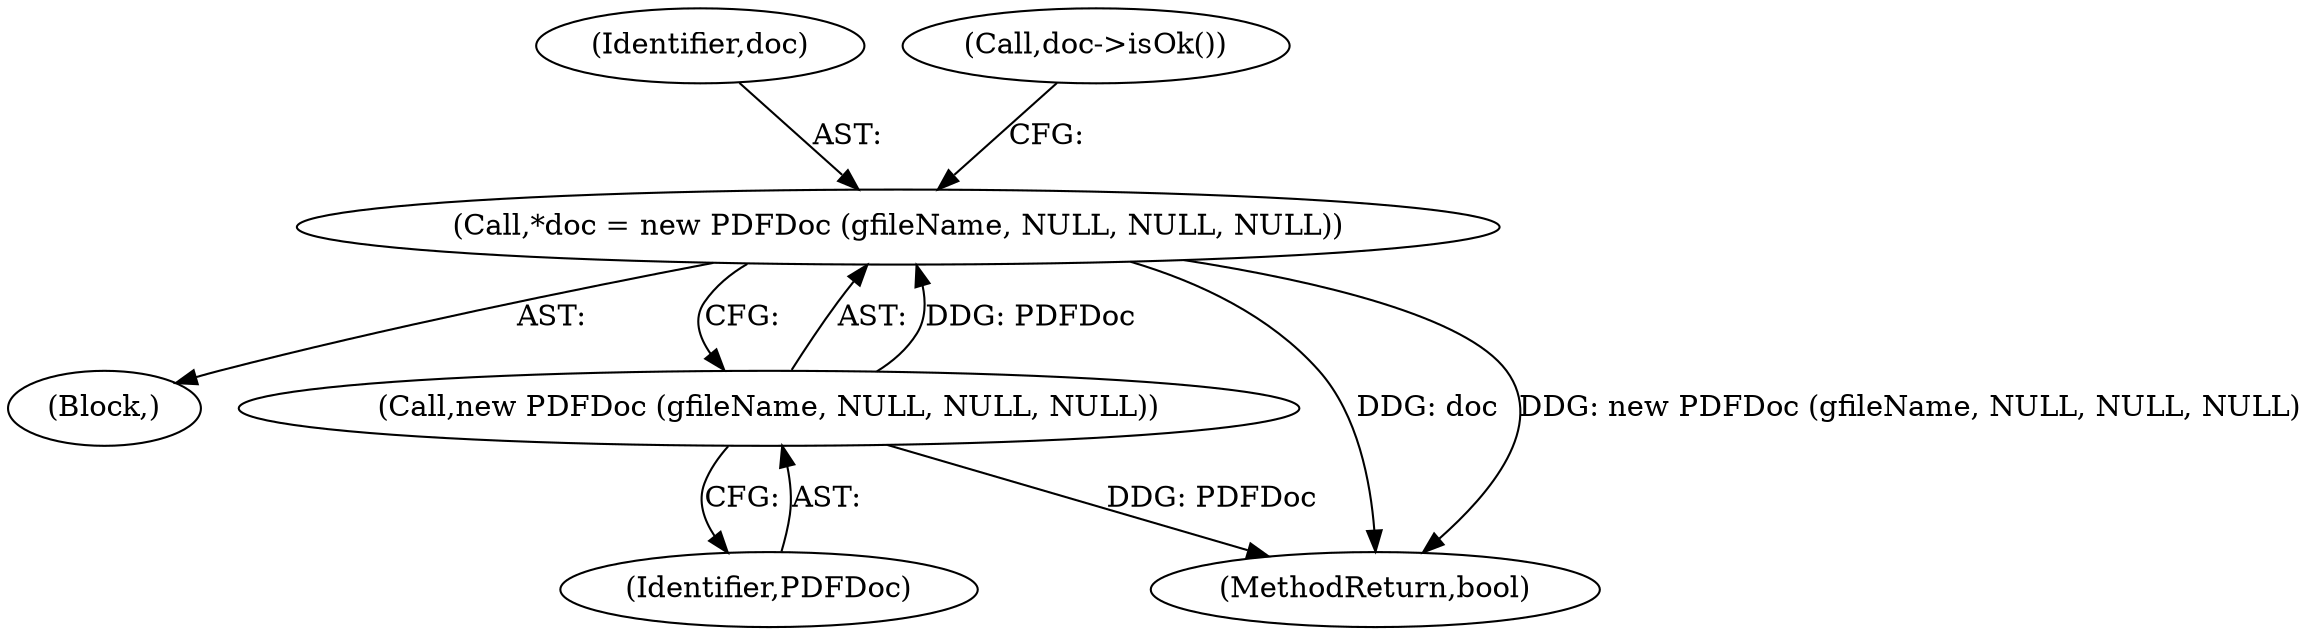 digraph "0_poppler_61f79b8447c3ac8ab5a26e79e0c28053ffdccf75@pointer" {
"1000111" [label="(Call,*doc = new PDFDoc (gfileName, NULL, NULL, NULL))"];
"1000113" [label="(Call,new PDFDoc (gfileName, NULL, NULL, NULL))"];
"1000103" [label="(Block,)"];
"1000112" [label="(Identifier,doc)"];
"1000114" [label="(Identifier,PDFDoc)"];
"1000117" [label="(Call,doc->isOk())"];
"1000111" [label="(Call,*doc = new PDFDoc (gfileName, NULL, NULL, NULL))"];
"1000113" [label="(Call,new PDFDoc (gfileName, NULL, NULL, NULL))"];
"1000240" [label="(MethodReturn,bool)"];
"1000111" -> "1000103"  [label="AST: "];
"1000111" -> "1000113"  [label="CFG: "];
"1000112" -> "1000111"  [label="AST: "];
"1000113" -> "1000111"  [label="AST: "];
"1000117" -> "1000111"  [label="CFG: "];
"1000111" -> "1000240"  [label="DDG: doc"];
"1000111" -> "1000240"  [label="DDG: new PDFDoc (gfileName, NULL, NULL, NULL)"];
"1000113" -> "1000111"  [label="DDG: PDFDoc"];
"1000113" -> "1000114"  [label="CFG: "];
"1000114" -> "1000113"  [label="AST: "];
"1000113" -> "1000240"  [label="DDG: PDFDoc"];
}
